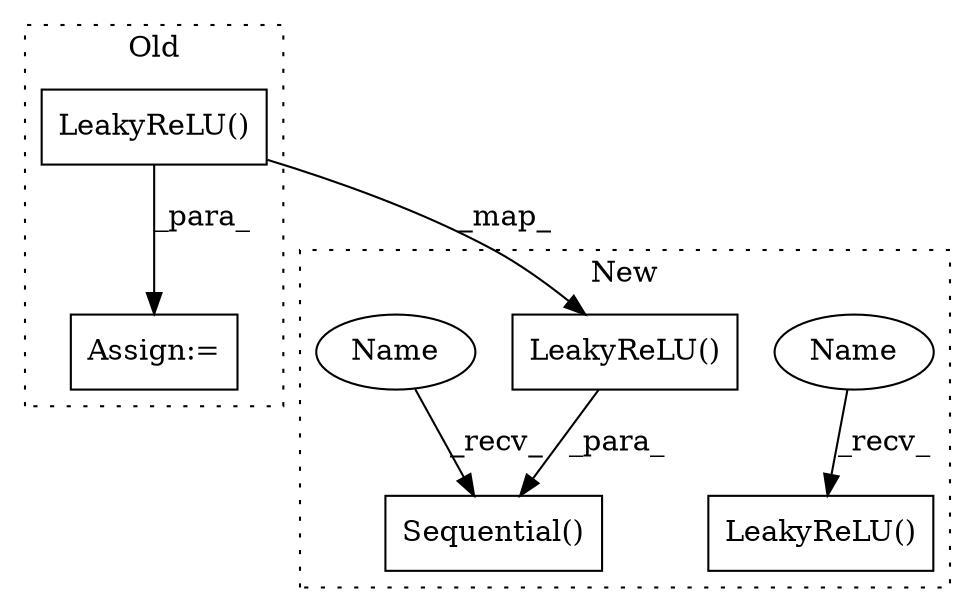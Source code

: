 digraph G {
subgraph cluster0 {
1 [label="LeakyReLU()" a="75" s="442,458" l="13,1" shape="box"];
4 [label="Assign:=" a="68" s="326" l="4" shape="box"];
label = "Old";
style="dotted";
}
subgraph cluster1 {
2 [label="LeakyReLU()" a="75" s="479,495" l="13,15" shape="box"];
3 [label="Sequential()" a="75" s="357,510" l="31,15" shape="box"];
5 [label="LeakyReLU()" a="75" s="848,864" l="13,15" shape="box"];
6 [label="Name" a="87" s="848" l="2" shape="ellipse"];
7 [label="Name" a="87" s="357" l="2" shape="ellipse"];
label = "New";
style="dotted";
}
1 -> 4 [label="_para_"];
1 -> 2 [label="_map_"];
2 -> 3 [label="_para_"];
6 -> 5 [label="_recv_"];
7 -> 3 [label="_recv_"];
}